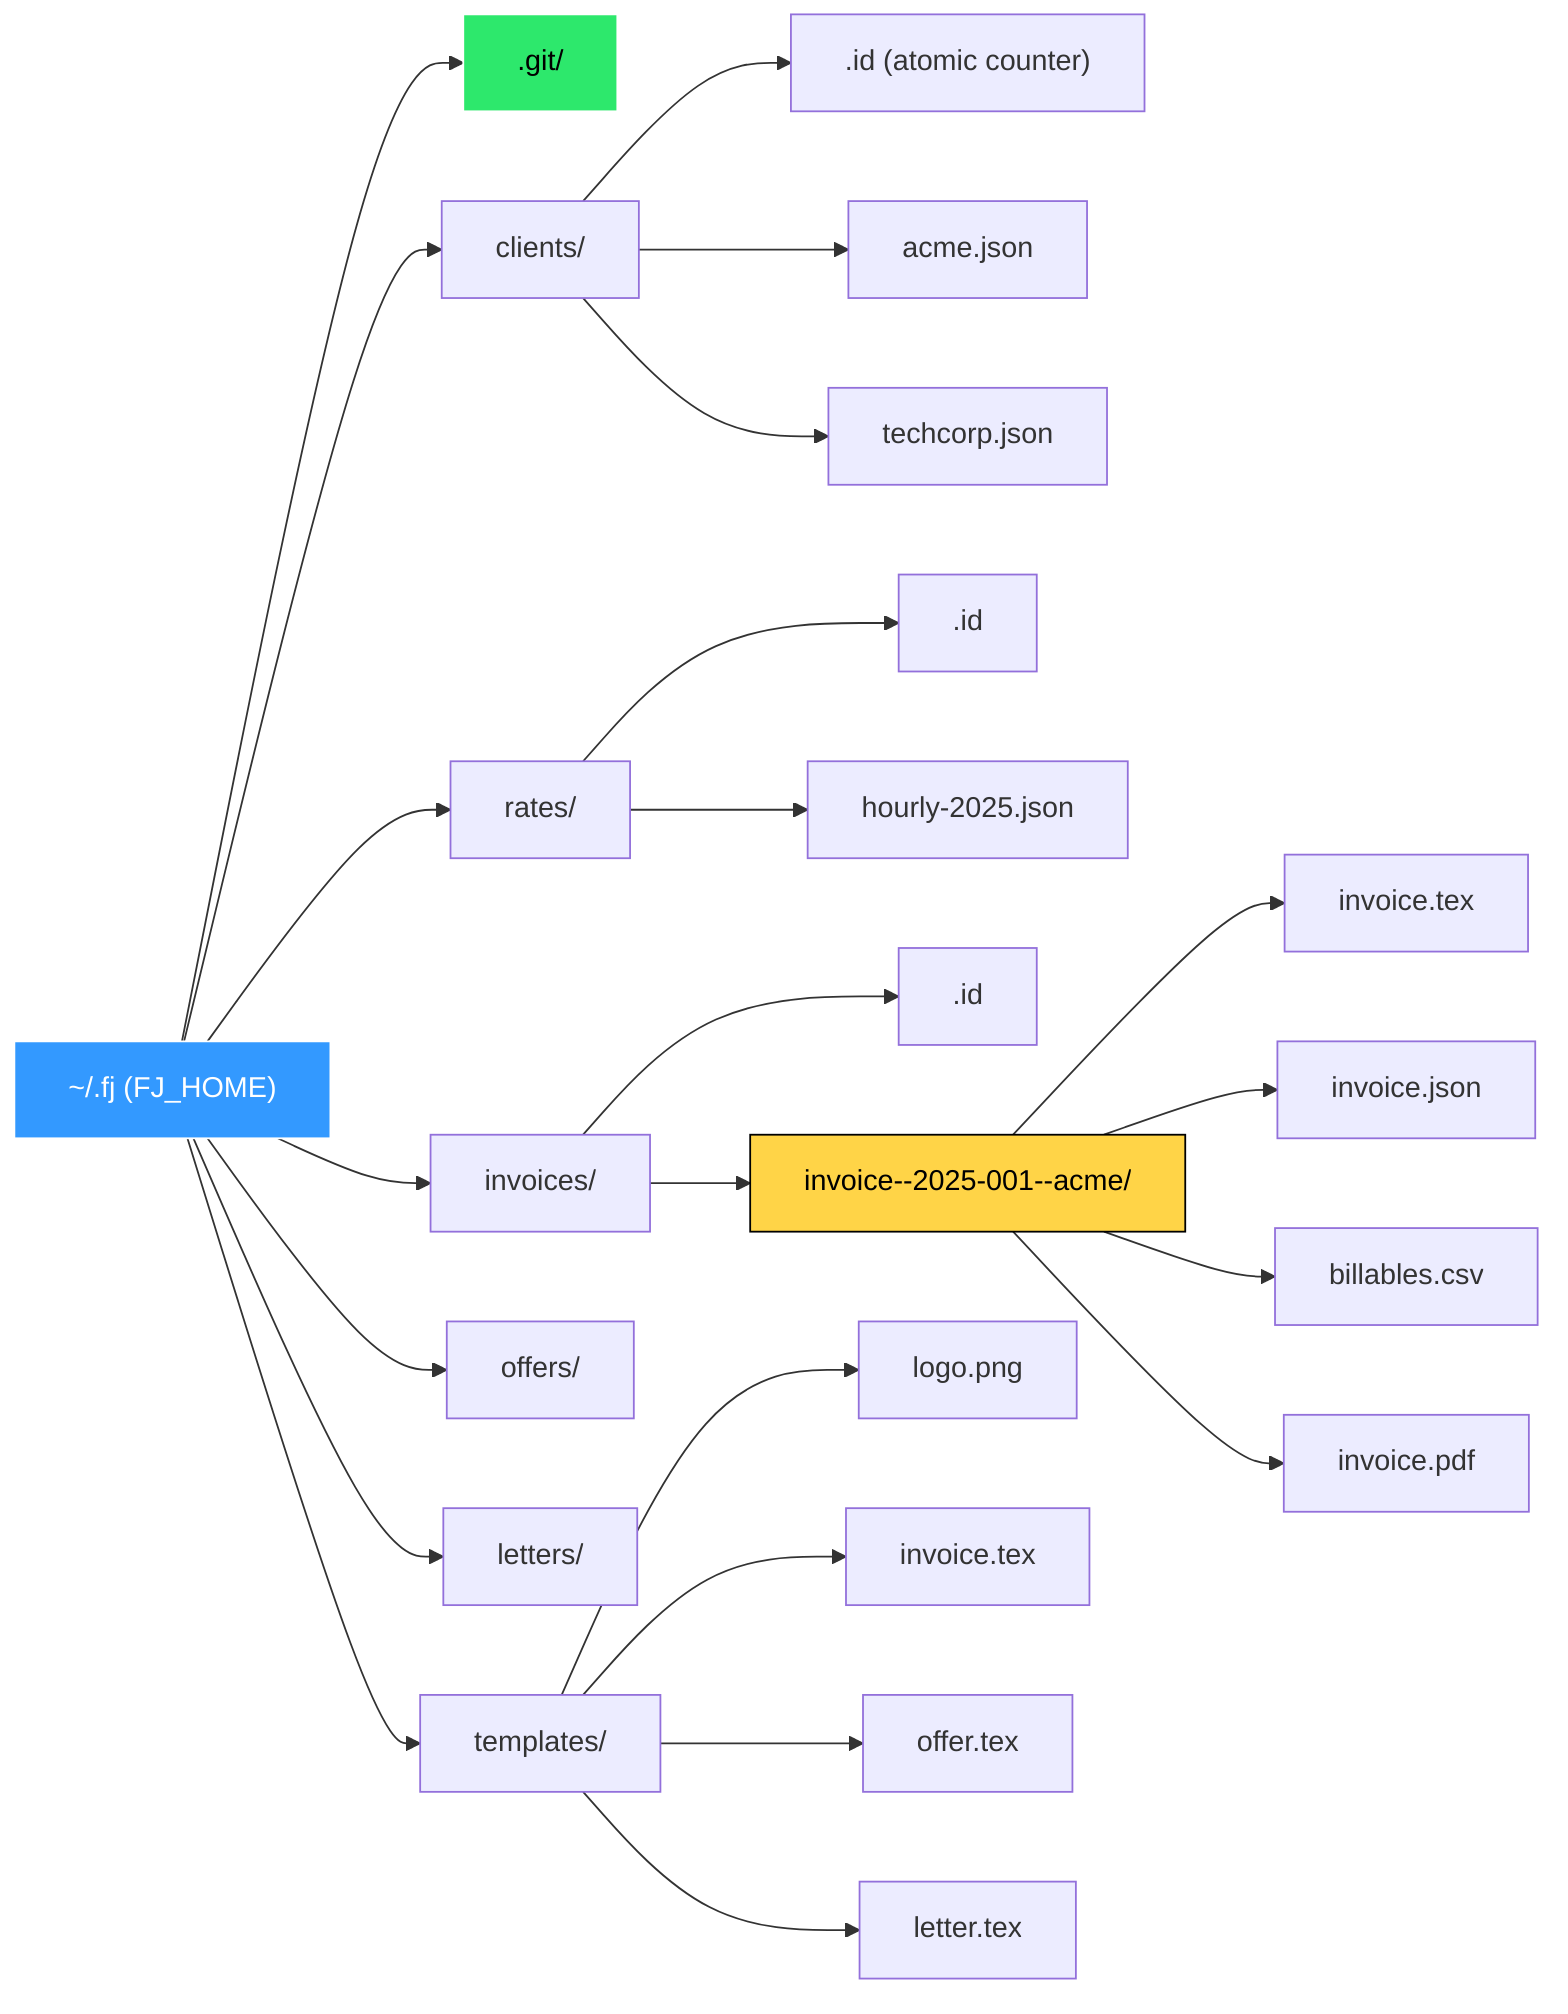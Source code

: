 graph LR
    A["~/.fj (FJ_HOME)"] --> B[".git/"]
    A --> C["clients/"]
    A --> D["rates/"]
    A --> E["invoices/"]
    A --> F["offers/"]
    A --> G["letters/"]
    A --> H["templates/"]

    C --> C1[".id (atomic counter)"]
    C --> C2["acme.json"]
    C --> C3["techcorp.json"]

    D --> D1[".id"]
    D --> D2["hourly-2025.json"]

    E --> E1[".id"]
    E --> E2["invoice--2025-001--acme/"]

    E2 --> E2A["invoice.tex"]
    E2 --> E2B["invoice.json"]
    E2 --> E2C["billables.csv"]
    E2 --> E2D["invoice.pdf"]

    H --> H1["logo.png"]
    H --> H2["invoice.tex"]
    H --> H3["offer.tex"]
    H --> H4["letter.tex"]

    style A fill:#3399FF,stroke:#fff,color:#fff
    style B fill:#2de86c,stroke:#fff,color:#000
    style E2 fill:#ffd447,stroke:#000,color:#000